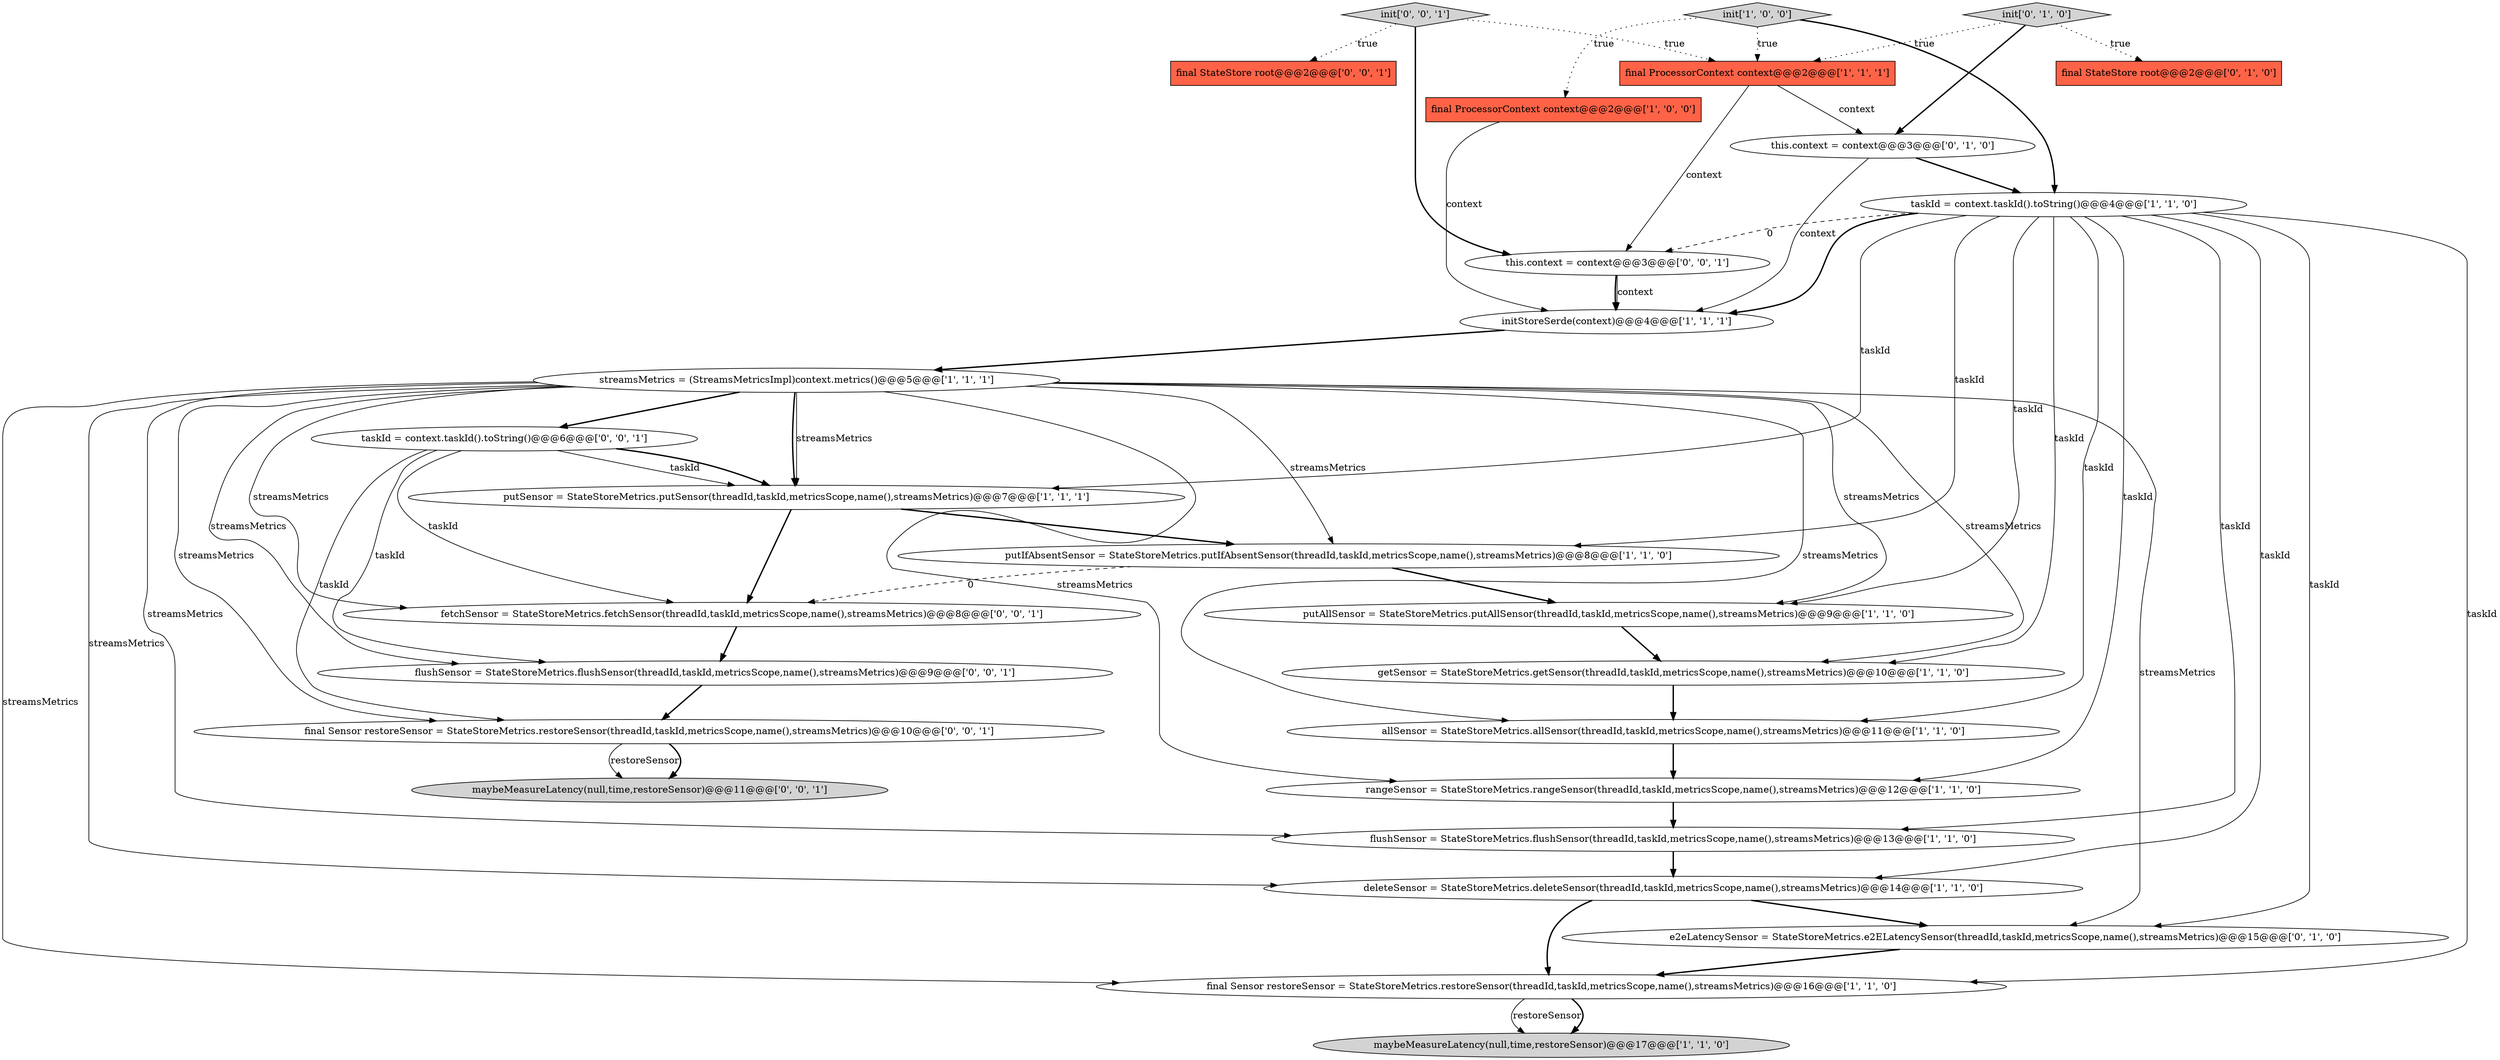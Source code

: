 digraph {
2 [style = filled, label = "deleteSensor = StateStoreMetrics.deleteSensor(threadId,taskId,metricsScope,name(),streamsMetrics)@@@14@@@['1', '1', '0']", fillcolor = white, shape = ellipse image = "AAA0AAABBB1BBB"];
10 [style = filled, label = "final Sensor restoreSensor = StateStoreMetrics.restoreSensor(threadId,taskId,metricsScope,name(),streamsMetrics)@@@16@@@['1', '1', '0']", fillcolor = white, shape = ellipse image = "AAA0AAABBB1BBB"];
3 [style = filled, label = "getSensor = StateStoreMetrics.getSensor(threadId,taskId,metricsScope,name(),streamsMetrics)@@@10@@@['1', '1', '0']", fillcolor = white, shape = ellipse image = "AAA0AAABBB1BBB"];
7 [style = filled, label = "allSensor = StateStoreMetrics.allSensor(threadId,taskId,metricsScope,name(),streamsMetrics)@@@11@@@['1', '1', '0']", fillcolor = white, shape = ellipse image = "AAA0AAABBB1BBB"];
17 [style = filled, label = "final StateStore root@@@2@@@['0', '1', '0']", fillcolor = tomato, shape = box image = "AAA0AAABBB2BBB"];
11 [style = filled, label = "initStoreSerde(context)@@@4@@@['1', '1', '1']", fillcolor = white, shape = ellipse image = "AAA0AAABBB1BBB"];
19 [style = filled, label = "e2eLatencySensor = StateStoreMetrics.e2ELatencySensor(threadId,taskId,metricsScope,name(),streamsMetrics)@@@15@@@['0', '1', '0']", fillcolor = white, shape = ellipse image = "AAA1AAABBB2BBB"];
8 [style = filled, label = "final ProcessorContext context@@@2@@@['1', '0', '0']", fillcolor = tomato, shape = box image = "AAA0AAABBB1BBB"];
26 [style = filled, label = "this.context = context@@@3@@@['0', '0', '1']", fillcolor = white, shape = ellipse image = "AAA0AAABBB3BBB"];
15 [style = filled, label = "streamsMetrics = (StreamsMetricsImpl)context.metrics()@@@5@@@['1', '1', '1']", fillcolor = white, shape = ellipse image = "AAA0AAABBB1BBB"];
6 [style = filled, label = "init['1', '0', '0']", fillcolor = lightgray, shape = diamond image = "AAA0AAABBB1BBB"];
16 [style = filled, label = "init['0', '1', '0']", fillcolor = lightgray, shape = diamond image = "AAA0AAABBB2BBB"];
18 [style = filled, label = "this.context = context@@@3@@@['0', '1', '0']", fillcolor = white, shape = ellipse image = "AAA1AAABBB2BBB"];
27 [style = filled, label = "final Sensor restoreSensor = StateStoreMetrics.restoreSensor(threadId,taskId,metricsScope,name(),streamsMetrics)@@@10@@@['0', '0', '1']", fillcolor = white, shape = ellipse image = "AAA0AAABBB3BBB"];
12 [style = filled, label = "putAllSensor = StateStoreMetrics.putAllSensor(threadId,taskId,metricsScope,name(),streamsMetrics)@@@9@@@['1', '1', '0']", fillcolor = white, shape = ellipse image = "AAA0AAABBB1BBB"];
1 [style = filled, label = "maybeMeasureLatency(null,time,restoreSensor)@@@17@@@['1', '1', '0']", fillcolor = lightgray, shape = ellipse image = "AAA0AAABBB1BBB"];
9 [style = filled, label = "final ProcessorContext context@@@2@@@['1', '1', '1']", fillcolor = tomato, shape = box image = "AAA0AAABBB1BBB"];
5 [style = filled, label = "rangeSensor = StateStoreMetrics.rangeSensor(threadId,taskId,metricsScope,name(),streamsMetrics)@@@12@@@['1', '1', '0']", fillcolor = white, shape = ellipse image = "AAA0AAABBB1BBB"];
13 [style = filled, label = "putIfAbsentSensor = StateStoreMetrics.putIfAbsentSensor(threadId,taskId,metricsScope,name(),streamsMetrics)@@@8@@@['1', '1', '0']", fillcolor = white, shape = ellipse image = "AAA0AAABBB1BBB"];
0 [style = filled, label = "flushSensor = StateStoreMetrics.flushSensor(threadId,taskId,metricsScope,name(),streamsMetrics)@@@13@@@['1', '1', '0']", fillcolor = white, shape = ellipse image = "AAA0AAABBB1BBB"];
24 [style = filled, label = "fetchSensor = StateStoreMetrics.fetchSensor(threadId,taskId,metricsScope,name(),streamsMetrics)@@@8@@@['0', '0', '1']", fillcolor = white, shape = ellipse image = "AAA0AAABBB3BBB"];
25 [style = filled, label = "init['0', '0', '1']", fillcolor = lightgray, shape = diamond image = "AAA0AAABBB3BBB"];
14 [style = filled, label = "putSensor = StateStoreMetrics.putSensor(threadId,taskId,metricsScope,name(),streamsMetrics)@@@7@@@['1', '1', '1']", fillcolor = white, shape = ellipse image = "AAA0AAABBB1BBB"];
21 [style = filled, label = "final StateStore root@@@2@@@['0', '0', '1']", fillcolor = tomato, shape = box image = "AAA0AAABBB3BBB"];
4 [style = filled, label = "taskId = context.taskId().toString()@@@4@@@['1', '1', '0']", fillcolor = white, shape = ellipse image = "AAA0AAABBB1BBB"];
20 [style = filled, label = "taskId = context.taskId().toString()@@@6@@@['0', '0', '1']", fillcolor = white, shape = ellipse image = "AAA0AAABBB3BBB"];
22 [style = filled, label = "flushSensor = StateStoreMetrics.flushSensor(threadId,taskId,metricsScope,name(),streamsMetrics)@@@9@@@['0', '0', '1']", fillcolor = white, shape = ellipse image = "AAA0AAABBB3BBB"];
23 [style = filled, label = "maybeMeasureLatency(null,time,restoreSensor)@@@11@@@['0', '0', '1']", fillcolor = lightgray, shape = ellipse image = "AAA0AAABBB3BBB"];
15->14 [style = solid, label="streamsMetrics"];
4->26 [style = dashed, label="0"];
15->7 [style = solid, label="streamsMetrics"];
25->9 [style = dotted, label="true"];
19->10 [style = bold, label=""];
6->4 [style = bold, label=""];
27->23 [style = solid, label="restoreSensor"];
4->10 [style = solid, label="taskId"];
26->11 [style = solid, label="context"];
15->24 [style = solid, label="streamsMetrics"];
16->18 [style = bold, label=""];
4->3 [style = solid, label="taskId"];
15->0 [style = solid, label="streamsMetrics"];
4->11 [style = bold, label=""];
4->5 [style = solid, label="taskId"];
22->27 [style = bold, label=""];
25->26 [style = bold, label=""];
4->0 [style = solid, label="taskId"];
14->13 [style = bold, label=""];
15->3 [style = solid, label="streamsMetrics"];
27->23 [style = bold, label=""];
25->21 [style = dotted, label="true"];
10->1 [style = solid, label="restoreSensor"];
2->10 [style = bold, label=""];
11->15 [style = bold, label=""];
14->24 [style = bold, label=""];
20->27 [style = solid, label="taskId"];
3->7 [style = bold, label=""];
4->7 [style = solid, label="taskId"];
13->24 [style = dashed, label="0"];
15->13 [style = solid, label="streamsMetrics"];
24->22 [style = bold, label=""];
15->2 [style = solid, label="streamsMetrics"];
10->1 [style = bold, label=""];
18->11 [style = solid, label="context"];
13->12 [style = bold, label=""];
5->0 [style = bold, label=""];
2->19 [style = bold, label=""];
20->22 [style = solid, label="taskId"];
6->8 [style = dotted, label="true"];
4->19 [style = solid, label="taskId"];
16->9 [style = dotted, label="true"];
15->14 [style = bold, label=""];
12->3 [style = bold, label=""];
26->11 [style = bold, label=""];
4->14 [style = solid, label="taskId"];
8->11 [style = solid, label="context"];
15->10 [style = solid, label="streamsMetrics"];
15->12 [style = solid, label="streamsMetrics"];
4->2 [style = solid, label="taskId"];
15->5 [style = solid, label="streamsMetrics"];
4->12 [style = solid, label="taskId"];
9->26 [style = solid, label="context"];
7->5 [style = bold, label=""];
15->20 [style = bold, label=""];
6->9 [style = dotted, label="true"];
20->14 [style = solid, label="taskId"];
15->22 [style = solid, label="streamsMetrics"];
15->27 [style = solid, label="streamsMetrics"];
0->2 [style = bold, label=""];
9->18 [style = solid, label="context"];
20->14 [style = bold, label=""];
16->17 [style = dotted, label="true"];
20->24 [style = solid, label="taskId"];
18->4 [style = bold, label=""];
4->13 [style = solid, label="taskId"];
15->19 [style = solid, label="streamsMetrics"];
}
